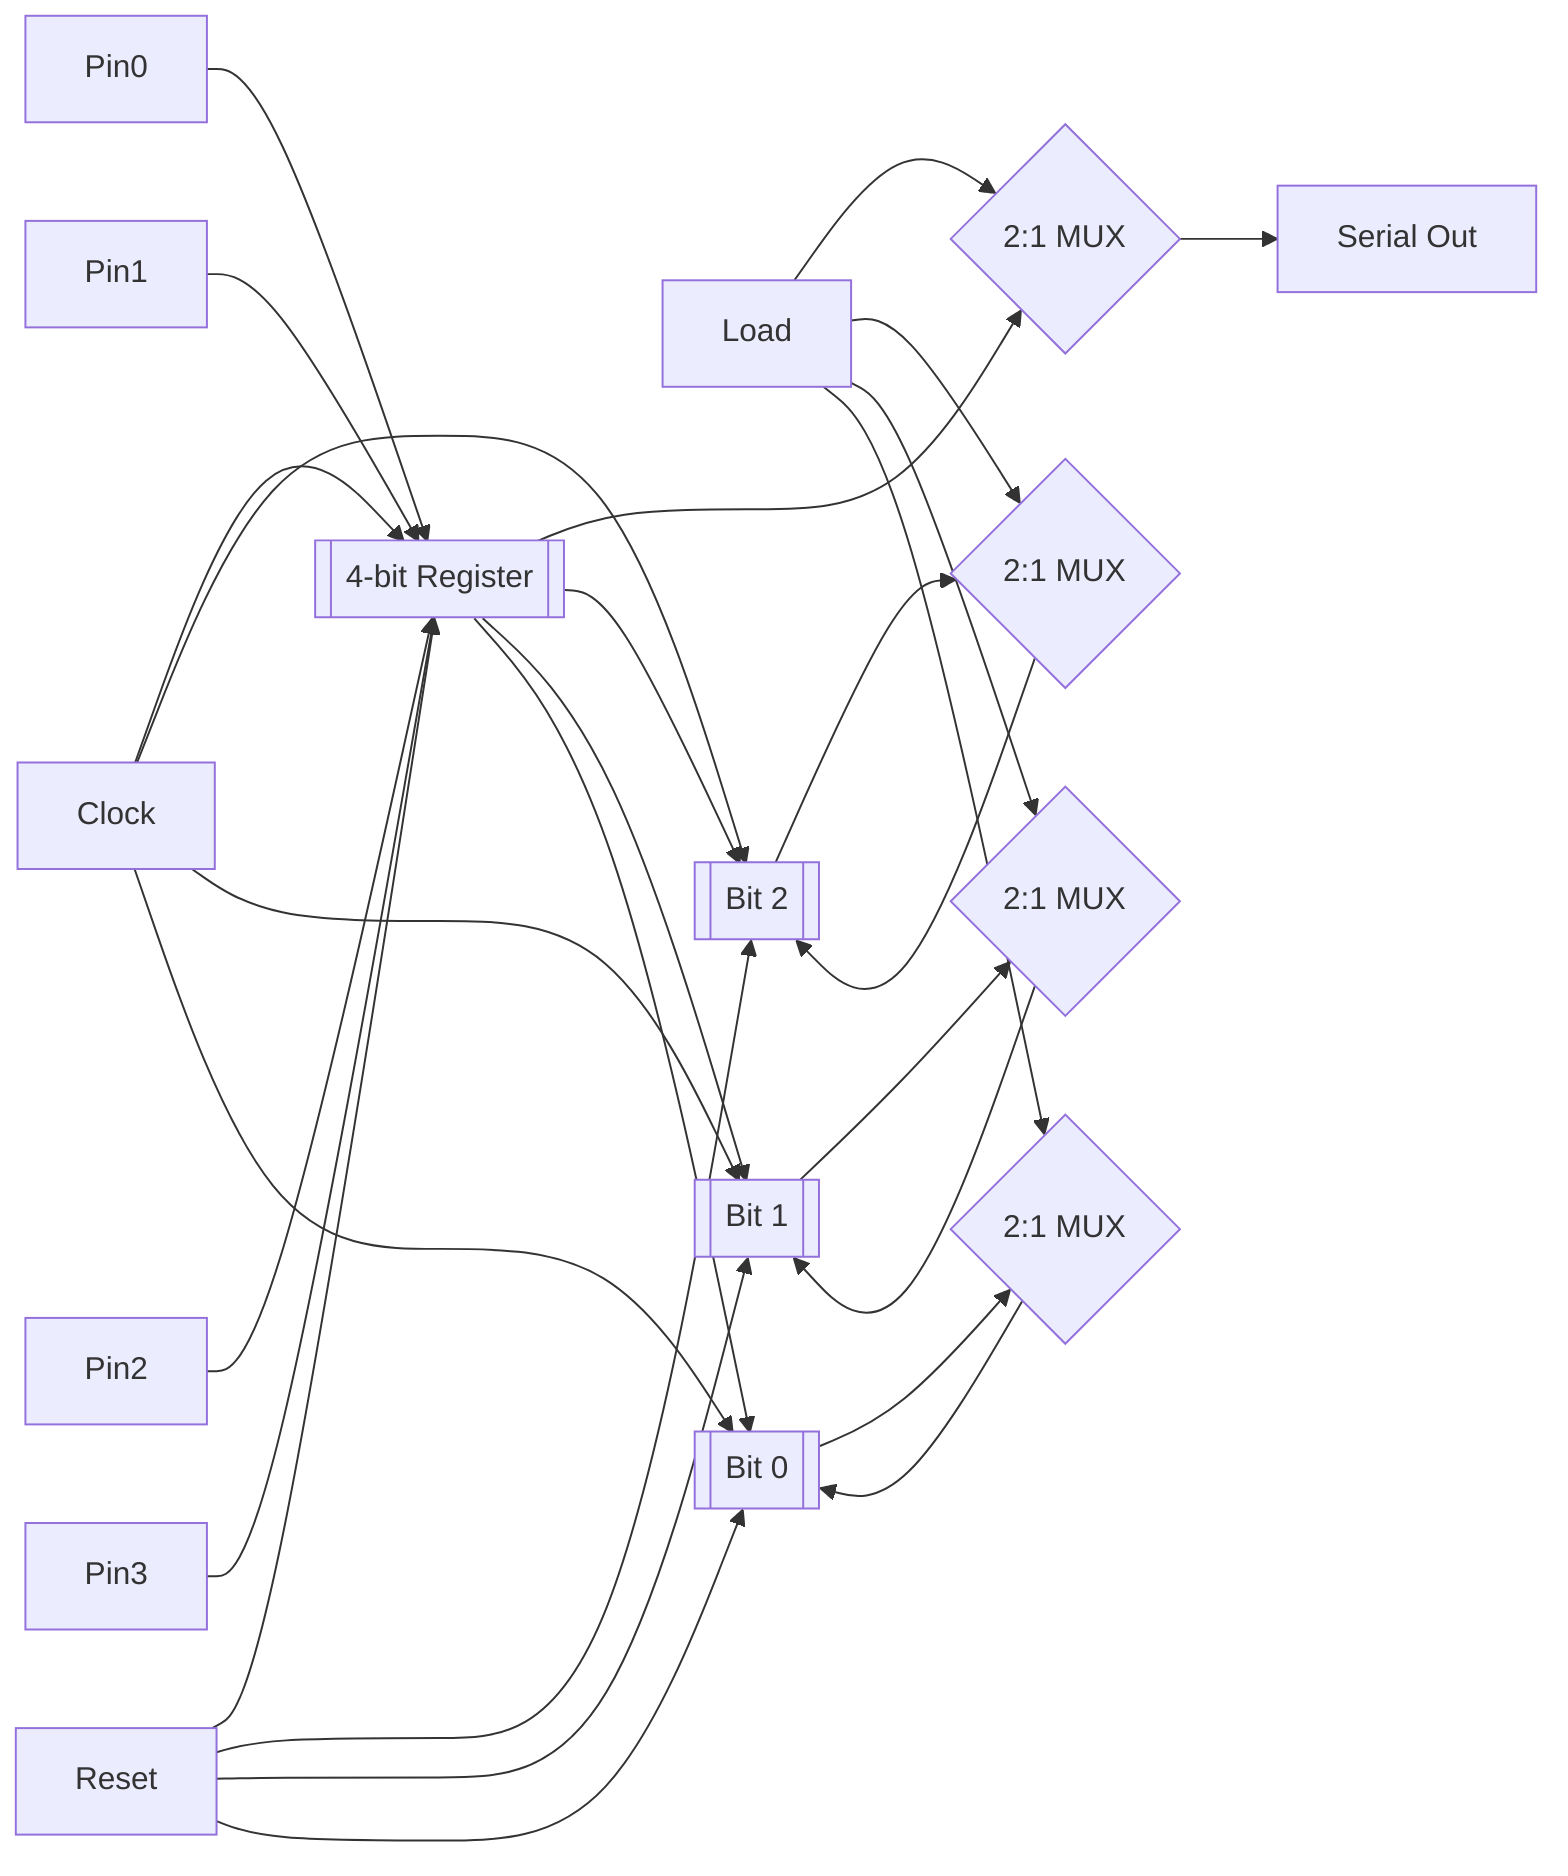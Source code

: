 graph LR
    CLK[Clock] --> REG[[4-bit Register]]
    RST[Reset] --> REG
    LOAD[Load] --> MUX
    PIN0[Pin0] --> REG
    PIN1[Pin1] --> REG
    PIN2[Pin2] --> REG
    PIN3[Pin3] --> REG
    REG --> MUX{2:1 MUX}
    REG --> REG1[[Bit 2]]
    REG --> REG2[[Bit 1]]
    REG --> REG3[[Bit 0]]
    MUX --> SOUT[Serial Out]
    CLK --> REG1
    CLK --> REG2
    CLK --> REG3
    RST --> REG1
    RST --> REG2
    RST --> REG3
    REG1 --> MUX1{2:1 MUX}
    REG2 --> MUX2{2:1 MUX}
    REG3 --> MUX3{2:1 MUX}
    MUX1 --> REG1
    MUX2 --> REG2
    MUX3 --> REG3
    LOAD --> MUX1
    LOAD --> MUX2
    LOAD --> MUX3